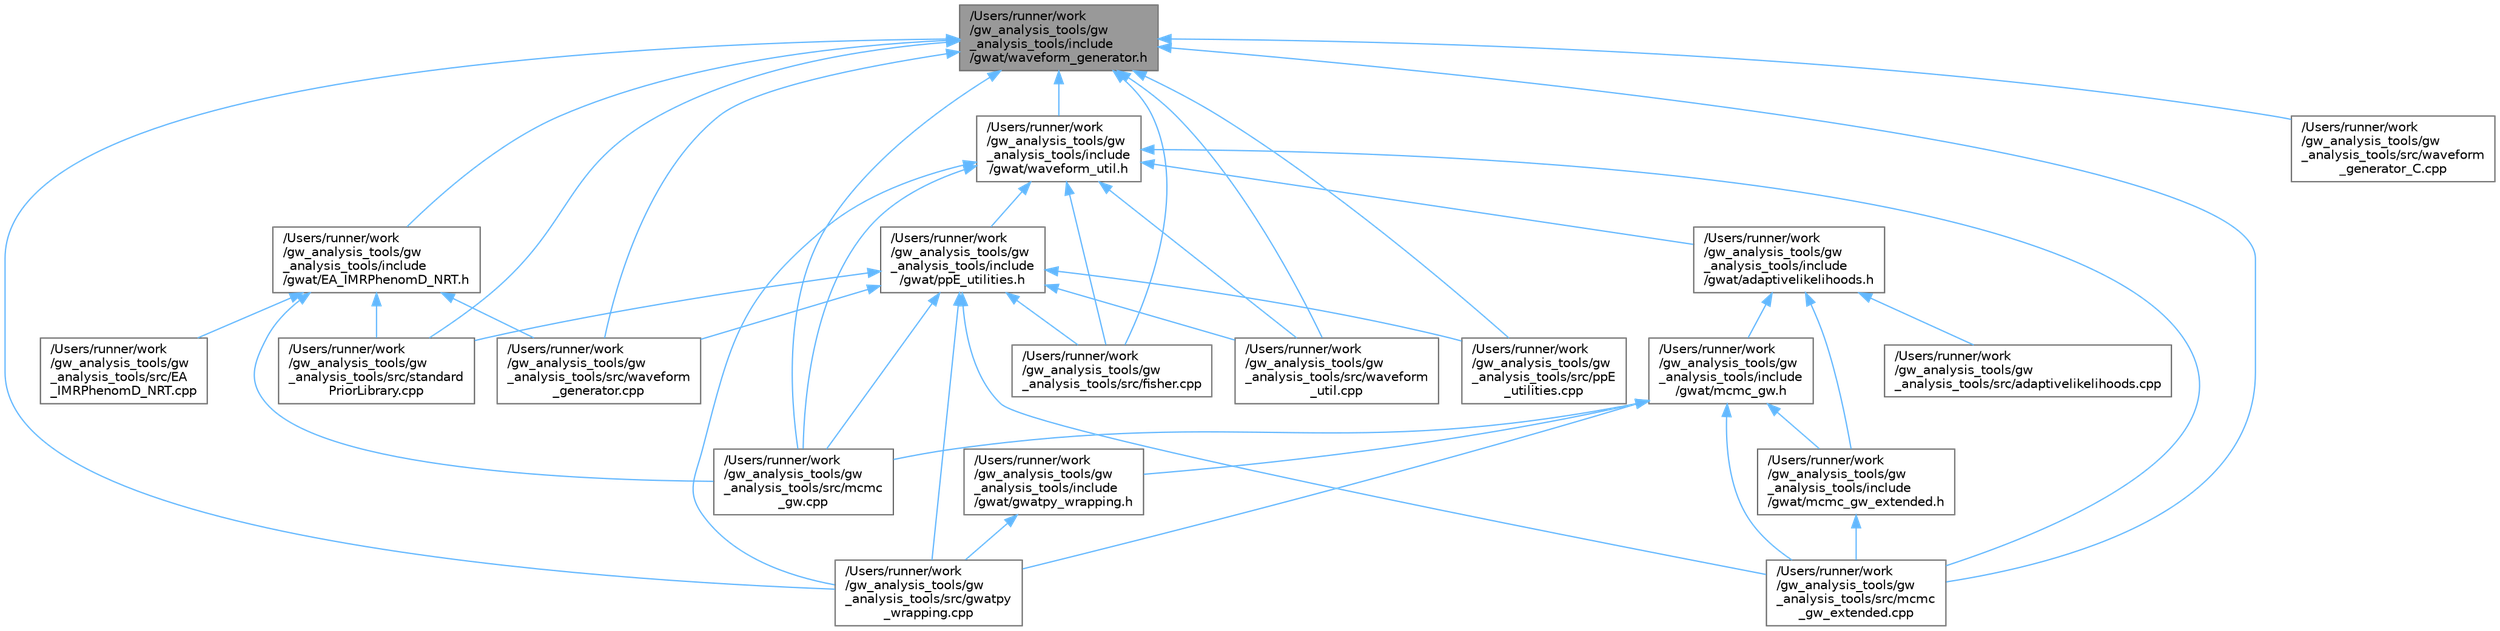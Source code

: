 digraph "/Users/runner/work/gw_analysis_tools/gw_analysis_tools/include/gwat/waveform_generator.h"
{
 // LATEX_PDF_SIZE
  bgcolor="transparent";
  edge [fontname=Helvetica,fontsize=10,labelfontname=Helvetica,labelfontsize=10];
  node [fontname=Helvetica,fontsize=10,shape=box,height=0.2,width=0.4];
  Node1 [id="Node000001",label="/Users/runner/work\l/gw_analysis_tools/gw\l_analysis_tools/include\l/gwat/waveform_generator.h",height=0.2,width=0.4,color="gray40", fillcolor="grey60", style="filled", fontcolor="black",tooltip=" "];
  Node1 -> Node2 [id="edge1_Node000001_Node000002",dir="back",color="steelblue1",style="solid",tooltip=" "];
  Node2 [id="Node000002",label="/Users/runner/work\l/gw_analysis_tools/gw\l_analysis_tools/include\l/gwat/EA_IMRPhenomD_NRT.h",height=0.2,width=0.4,color="grey40", fillcolor="white", style="filled",URL="$EA__IMRPhenomD__NRT_8h.html",tooltip=" "];
  Node2 -> Node3 [id="edge2_Node000002_Node000003",dir="back",color="steelblue1",style="solid",tooltip=" "];
  Node3 [id="Node000003",label="/Users/runner/work\l/gw_analysis_tools/gw\l_analysis_tools/src/EA\l_IMRPhenomD_NRT.cpp",height=0.2,width=0.4,color="grey40", fillcolor="white", style="filled",URL="$EA__IMRPhenomD__NRT_8cpp.html",tooltip=" "];
  Node2 -> Node4 [id="edge3_Node000002_Node000004",dir="back",color="steelblue1",style="solid",tooltip=" "];
  Node4 [id="Node000004",label="/Users/runner/work\l/gw_analysis_tools/gw\l_analysis_tools/src/mcmc\l_gw.cpp",height=0.2,width=0.4,color="grey40", fillcolor="white", style="filled",URL="$mcmc__gw_8cpp.html",tooltip=" "];
  Node2 -> Node5 [id="edge4_Node000002_Node000005",dir="back",color="steelblue1",style="solid",tooltip=" "];
  Node5 [id="Node000005",label="/Users/runner/work\l/gw_analysis_tools/gw\l_analysis_tools/src/standard\lPriorLibrary.cpp",height=0.2,width=0.4,color="grey40", fillcolor="white", style="filled",URL="$standardPriorLibrary_8cpp.html",tooltip=" "];
  Node2 -> Node6 [id="edge5_Node000002_Node000006",dir="back",color="steelblue1",style="solid",tooltip=" "];
  Node6 [id="Node000006",label="/Users/runner/work\l/gw_analysis_tools/gw\l_analysis_tools/src/waveform\l_generator.cpp",height=0.2,width=0.4,color="grey40", fillcolor="white", style="filled",URL="$waveform__generator_8cpp.html",tooltip=" "];
  Node1 -> Node7 [id="edge6_Node000001_Node000007",dir="back",color="steelblue1",style="solid",tooltip=" "];
  Node7 [id="Node000007",label="/Users/runner/work\l/gw_analysis_tools/gw\l_analysis_tools/include\l/gwat/waveform_util.h",height=0.2,width=0.4,color="grey40", fillcolor="white", style="filled",URL="$waveform__util_8h.html",tooltip=" "];
  Node7 -> Node8 [id="edge7_Node000007_Node000008",dir="back",color="steelblue1",style="solid",tooltip=" "];
  Node8 [id="Node000008",label="/Users/runner/work\l/gw_analysis_tools/gw\l_analysis_tools/include\l/gwat/adaptivelikelihoods.h",height=0.2,width=0.4,color="grey40", fillcolor="white", style="filled",URL="$adaptivelikelihoods_8h.html",tooltip=" "];
  Node8 -> Node9 [id="edge8_Node000008_Node000009",dir="back",color="steelblue1",style="solid",tooltip=" "];
  Node9 [id="Node000009",label="/Users/runner/work\l/gw_analysis_tools/gw\l_analysis_tools/include\l/gwat/mcmc_gw.h",height=0.2,width=0.4,color="grey40", fillcolor="white", style="filled",URL="$mcmc__gw_8h.html",tooltip=" "];
  Node9 -> Node10 [id="edge9_Node000009_Node000010",dir="back",color="steelblue1",style="solid",tooltip=" "];
  Node10 [id="Node000010",label="/Users/runner/work\l/gw_analysis_tools/gw\l_analysis_tools/include\l/gwat/gwatpy_wrapping.h",height=0.2,width=0.4,color="grey40", fillcolor="white", style="filled",URL="$gwatpy__wrapping_8h.html",tooltip=" "];
  Node10 -> Node11 [id="edge10_Node000010_Node000011",dir="back",color="steelblue1",style="solid",tooltip=" "];
  Node11 [id="Node000011",label="/Users/runner/work\l/gw_analysis_tools/gw\l_analysis_tools/src/gwatpy\l_wrapping.cpp",height=0.2,width=0.4,color="grey40", fillcolor="white", style="filled",URL="$gwatpy__wrapping_8cpp.html",tooltip=" "];
  Node9 -> Node12 [id="edge11_Node000009_Node000012",dir="back",color="steelblue1",style="solid",tooltip=" "];
  Node12 [id="Node000012",label="/Users/runner/work\l/gw_analysis_tools/gw\l_analysis_tools/include\l/gwat/mcmc_gw_extended.h",height=0.2,width=0.4,color="grey40", fillcolor="white", style="filled",URL="$mcmc__gw__extended_8h.html",tooltip=" "];
  Node12 -> Node13 [id="edge12_Node000012_Node000013",dir="back",color="steelblue1",style="solid",tooltip=" "];
  Node13 [id="Node000013",label="/Users/runner/work\l/gw_analysis_tools/gw\l_analysis_tools/src/mcmc\l_gw_extended.cpp",height=0.2,width=0.4,color="grey40", fillcolor="white", style="filled",URL="$mcmc__gw__extended_8cpp.html",tooltip=" "];
  Node9 -> Node11 [id="edge13_Node000009_Node000011",dir="back",color="steelblue1",style="solid",tooltip=" "];
  Node9 -> Node4 [id="edge14_Node000009_Node000004",dir="back",color="steelblue1",style="solid",tooltip=" "];
  Node9 -> Node13 [id="edge15_Node000009_Node000013",dir="back",color="steelblue1",style="solid",tooltip=" "];
  Node8 -> Node12 [id="edge16_Node000008_Node000012",dir="back",color="steelblue1",style="solid",tooltip=" "];
  Node8 -> Node14 [id="edge17_Node000008_Node000014",dir="back",color="steelblue1",style="solid",tooltip=" "];
  Node14 [id="Node000014",label="/Users/runner/work\l/gw_analysis_tools/gw\l_analysis_tools/src/adaptivelikelihoods.cpp",height=0.2,width=0.4,color="grey40", fillcolor="white", style="filled",URL="$adaptivelikelihoods_8cpp.html",tooltip=" "];
  Node7 -> Node15 [id="edge18_Node000007_Node000015",dir="back",color="steelblue1",style="solid",tooltip=" "];
  Node15 [id="Node000015",label="/Users/runner/work\l/gw_analysis_tools/gw\l_analysis_tools/include\l/gwat/ppE_utilities.h",height=0.2,width=0.4,color="grey40", fillcolor="white", style="filled",URL="$ppE__utilities_8h.html",tooltip=" "];
  Node15 -> Node16 [id="edge19_Node000015_Node000016",dir="back",color="steelblue1",style="solid",tooltip=" "];
  Node16 [id="Node000016",label="/Users/runner/work\l/gw_analysis_tools/gw\l_analysis_tools/src/fisher.cpp",height=0.2,width=0.4,color="grey40", fillcolor="white", style="filled",URL="$fisher_8cpp.html",tooltip=" "];
  Node15 -> Node11 [id="edge20_Node000015_Node000011",dir="back",color="steelblue1",style="solid",tooltip=" "];
  Node15 -> Node4 [id="edge21_Node000015_Node000004",dir="back",color="steelblue1",style="solid",tooltip=" "];
  Node15 -> Node13 [id="edge22_Node000015_Node000013",dir="back",color="steelblue1",style="solid",tooltip=" "];
  Node15 -> Node17 [id="edge23_Node000015_Node000017",dir="back",color="steelblue1",style="solid",tooltip=" "];
  Node17 [id="Node000017",label="/Users/runner/work\l/gw_analysis_tools/gw\l_analysis_tools/src/ppE\l_utilities.cpp",height=0.2,width=0.4,color="grey40", fillcolor="white", style="filled",URL="$ppE__utilities_8cpp.html",tooltip=" "];
  Node15 -> Node5 [id="edge24_Node000015_Node000005",dir="back",color="steelblue1",style="solid",tooltip=" "];
  Node15 -> Node6 [id="edge25_Node000015_Node000006",dir="back",color="steelblue1",style="solid",tooltip=" "];
  Node15 -> Node18 [id="edge26_Node000015_Node000018",dir="back",color="steelblue1",style="solid",tooltip=" "];
  Node18 [id="Node000018",label="/Users/runner/work\l/gw_analysis_tools/gw\l_analysis_tools/src/waveform\l_util.cpp",height=0.2,width=0.4,color="grey40", fillcolor="white", style="filled",URL="$waveform__util_8cpp.html",tooltip=" "];
  Node7 -> Node16 [id="edge27_Node000007_Node000016",dir="back",color="steelblue1",style="solid",tooltip=" "];
  Node7 -> Node11 [id="edge28_Node000007_Node000011",dir="back",color="steelblue1",style="solid",tooltip=" "];
  Node7 -> Node4 [id="edge29_Node000007_Node000004",dir="back",color="steelblue1",style="solid",tooltip=" "];
  Node7 -> Node13 [id="edge30_Node000007_Node000013",dir="back",color="steelblue1",style="solid",tooltip=" "];
  Node7 -> Node18 [id="edge31_Node000007_Node000018",dir="back",color="steelblue1",style="solid",tooltip=" "];
  Node1 -> Node16 [id="edge32_Node000001_Node000016",dir="back",color="steelblue1",style="solid",tooltip=" "];
  Node1 -> Node11 [id="edge33_Node000001_Node000011",dir="back",color="steelblue1",style="solid",tooltip=" "];
  Node1 -> Node4 [id="edge34_Node000001_Node000004",dir="back",color="steelblue1",style="solid",tooltip=" "];
  Node1 -> Node13 [id="edge35_Node000001_Node000013",dir="back",color="steelblue1",style="solid",tooltip=" "];
  Node1 -> Node17 [id="edge36_Node000001_Node000017",dir="back",color="steelblue1",style="solid",tooltip=" "];
  Node1 -> Node5 [id="edge37_Node000001_Node000005",dir="back",color="steelblue1",style="solid",tooltip=" "];
  Node1 -> Node6 [id="edge38_Node000001_Node000006",dir="back",color="steelblue1",style="solid",tooltip=" "];
  Node1 -> Node19 [id="edge39_Node000001_Node000019",dir="back",color="steelblue1",style="solid",tooltip=" "];
  Node19 [id="Node000019",label="/Users/runner/work\l/gw_analysis_tools/gw\l_analysis_tools/src/waveform\l_generator_C.cpp",height=0.2,width=0.4,color="grey40", fillcolor="white", style="filled",URL="$waveform__generator__C_8cpp.html",tooltip=" "];
  Node1 -> Node18 [id="edge40_Node000001_Node000018",dir="back",color="steelblue1",style="solid",tooltip=" "];
}
